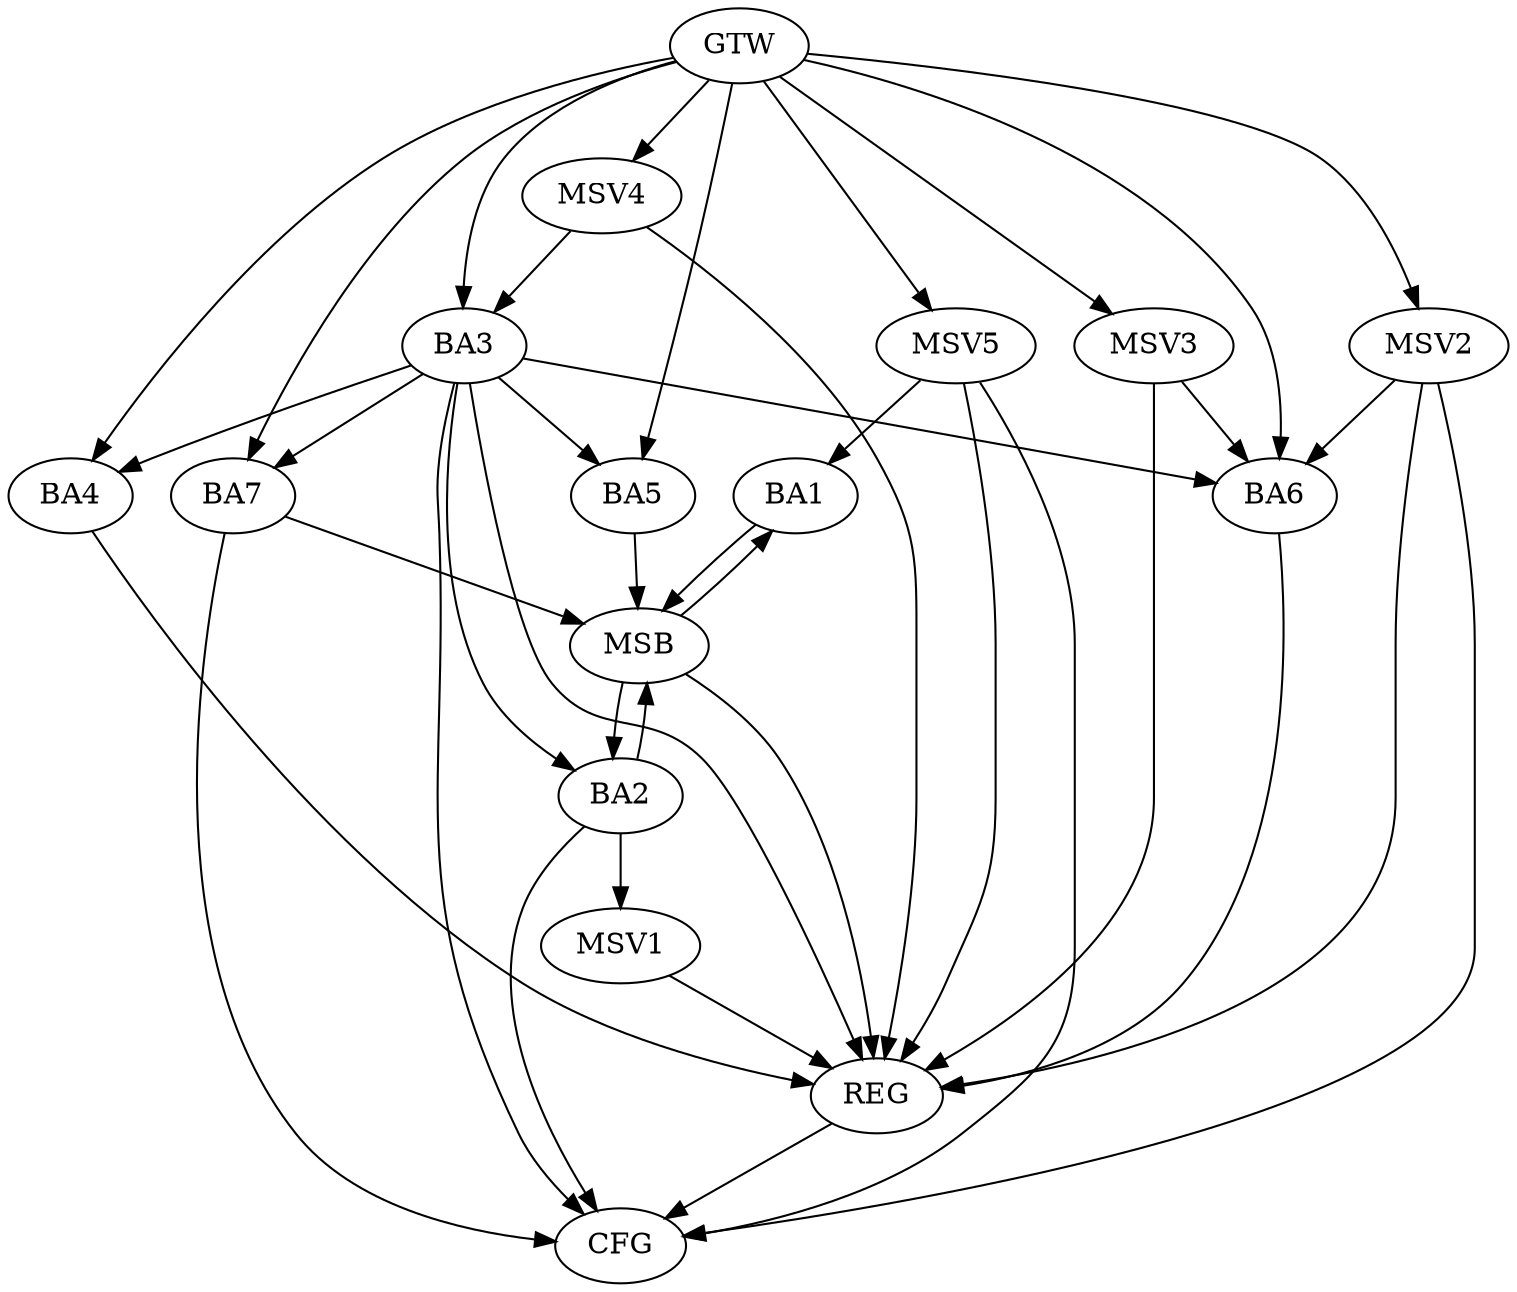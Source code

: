 strict digraph G {
  BA1 [ label="BA1" ];
  BA2 [ label="BA2" ];
  BA3 [ label="BA3" ];
  BA4 [ label="BA4" ];
  BA5 [ label="BA5" ];
  BA6 [ label="BA6" ];
  BA7 [ label="BA7" ];
  GTW [ label="GTW" ];
  REG [ label="REG" ];
  MSB [ label="MSB" ];
  CFG [ label="CFG" ];
  MSV1 [ label="MSV1" ];
  MSV2 [ label="MSV2" ];
  MSV3 [ label="MSV3" ];
  MSV4 [ label="MSV4" ];
  MSV5 [ label="MSV5" ];
  BA3 -> BA2;
  GTW -> BA3;
  GTW -> BA4;
  GTW -> BA5;
  GTW -> BA6;
  GTW -> BA7;
  BA3 -> REG;
  BA4 -> REG;
  BA6 -> REG;
  BA1 -> MSB;
  MSB -> BA2;
  MSB -> REG;
  BA2 -> MSB;
  MSB -> BA1;
  BA5 -> MSB;
  BA7 -> MSB;
  BA7 -> CFG;
  BA2 -> CFG;
  BA3 -> CFG;
  REG -> CFG;
  BA3 -> BA4;
  BA3 -> BA6;
  BA3 -> BA5;
  BA3 -> BA7;
  BA2 -> MSV1;
  MSV1 -> REG;
  MSV2 -> BA6;
  GTW -> MSV2;
  MSV2 -> REG;
  MSV2 -> CFG;
  MSV3 -> BA6;
  GTW -> MSV3;
  MSV3 -> REG;
  MSV4 -> BA3;
  GTW -> MSV4;
  MSV4 -> REG;
  MSV5 -> BA1;
  GTW -> MSV5;
  MSV5 -> REG;
  MSV5 -> CFG;
}
